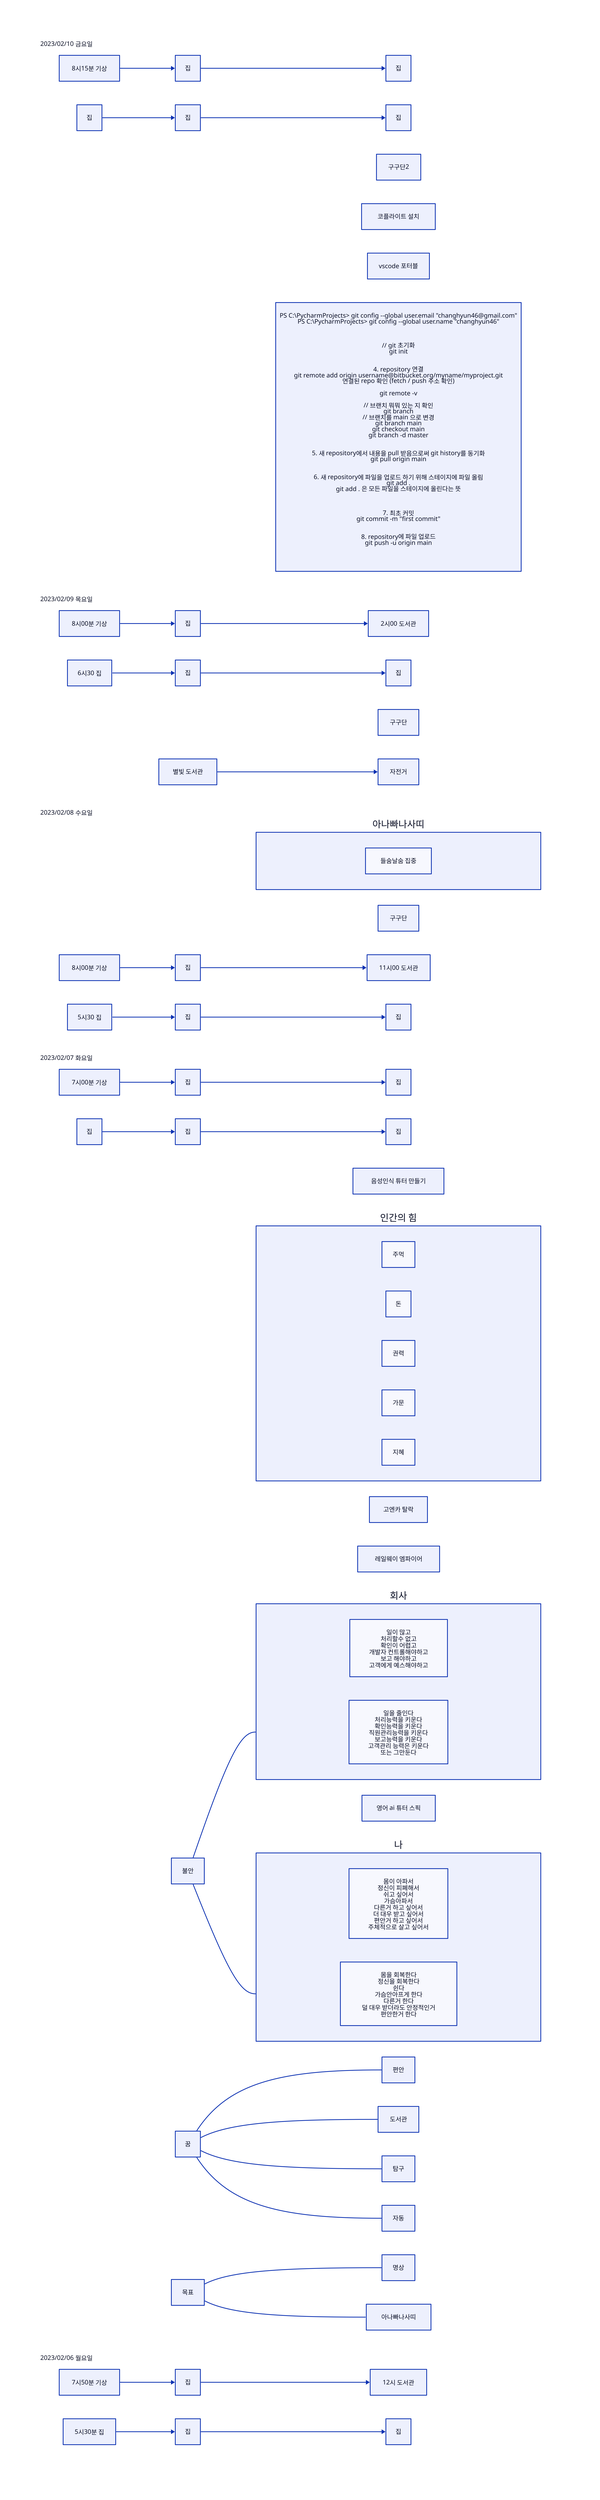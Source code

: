 direction: right

20230210: {
  label: 2023/02/10 금요일
  shape: text
  a010: 8시15분 기상
  a020: 집
  a030: 집
  a040: 집
  a050: 집
  a060: 집

  a010 -> a020 -> a030
  a040 -> a050 -> a060

  구구단2
  코플라이트 설치
  vscode 포터블
  |md
    PS C:\PycharmProjects> git config --global user.email "changhyun46@gmail.com"
    PS C:\PycharmProjects> git config --global user.name "changhyun46"


    
    // git 초기화
    git init


    4. repository 연결
    git remote add origin username@bitbucket.org/myname/myproject.git
    연결된 repo 확인 (fetch / push 주소 확인)
    
    git remote -v

    // 브랜치 뭐뭐 있는 지 확인
    git branch
    // 브랜치를 main 으로 변경
    git branch main
    git checkout main
    git branch -d master
    
    
    5. 새 repository에서 내용을 pull 받음으로써 git history를 동기화
    git pull origin main
     
    
    6. 새 repository에 파일을 업로드 하기 위해 스테이지에 파일 올림
    git add .
    git add . 은 모든 파일을 스테이지에 올린다는 뜻 
    
     
    
    7. 최초 커밋
    git commit -m "first commit"
     
    
    8. repository에 파일 업로드
    git push -u origin main
        


  |
}

20230209: {
  label: 2023/02/09 목요일
  shape: text
  a010: 8시00분 기상
  a020: 집
  a030: 2시00 도서관
  a040: 6시30 집
  a050: 집
  a060: 집

  a010 -> a020 -> a030
  a040 -> a050 -> a060

  구구단
  별빛 도서관 -> 자전거
}

20230208: {
  label: 2023/02/08 수요일
  shape: text
  a010: 8시00분 기상
  a020: 집
  a030: 11시00 도서관
  a040: 5시30 집
  a050: 집
  a060: 집

  a010 -> a020 -> a030
  a040 -> a050 -> a060

  구구단
  아나빠나사띠: {들숨날숨 집중}
}

20230207: {
  label: 2023/02/07 화요일
  shape: text
  a010: 7시00분 기상
  a020: 집
  a030: 집
  a040: 집
  a050: 집
  a060: 집

  a010 -> a020 -> a030
  a040 -> a050 -> a060

  음성인식 튜터 만들기

  불안
  불안 -- 회사
  불안 -- 나
  회사: {
    |md
      일이 많고
      처리할수 없고
      확인이 어렵고
      개발자 컨트롤해야하고
      보고 해야하고
      고객에게 예스해야하고
    |
    |md
      일을 줄인다
      처리능력을 키운다
      확인능력을 키운다
      직원관리능력을 키운다
      보고능력을 키운다
      고객관리 능력은 키운다
      또는 그만둔다
    |
  }
  나: {
    |md
      몸이 아파서
      정신이 피폐해서
      쉬고 싶어서
      가슴아파서
      다른거 하고 싶어서
      더 대우 받고 싶어서
      편안거 하고 싶어서
      주체적으로 살고 싶어서
    |
    |md
      몸을 회복한다
      정신을 회복한다
      쉰다
      가슴안아프게 한다
      다른거 한다
      덜 대우 받더라도 안정적인거 
      편안한거 한다
    |
  }
  고엔카 탈락
  레일웨이 엠파이어
  꿈
  목표
  꿈 -- 편안
  꿈 -- 도서관
  꿈 -- 탐구
  꿈 -- 자동
  목표 -- 명상
  목표 -- 아나빠나사띠
  영어 ai 튜터 스픽
  p1: 인간의 힘
  P1: {
    주먹
    돈
    권력
    가문
    지혜
  }
}

20230206: {
  label: 2023/02/06 월요일
  shape: text
  a010: 7시50분 기상
  a020: 집
  a030: 12시 도서관
  a040: 5시30분 집
  a050: 집
  a060: 집

  a010 -> a020 -> a030
  a040 -> a050 -> a060
}
